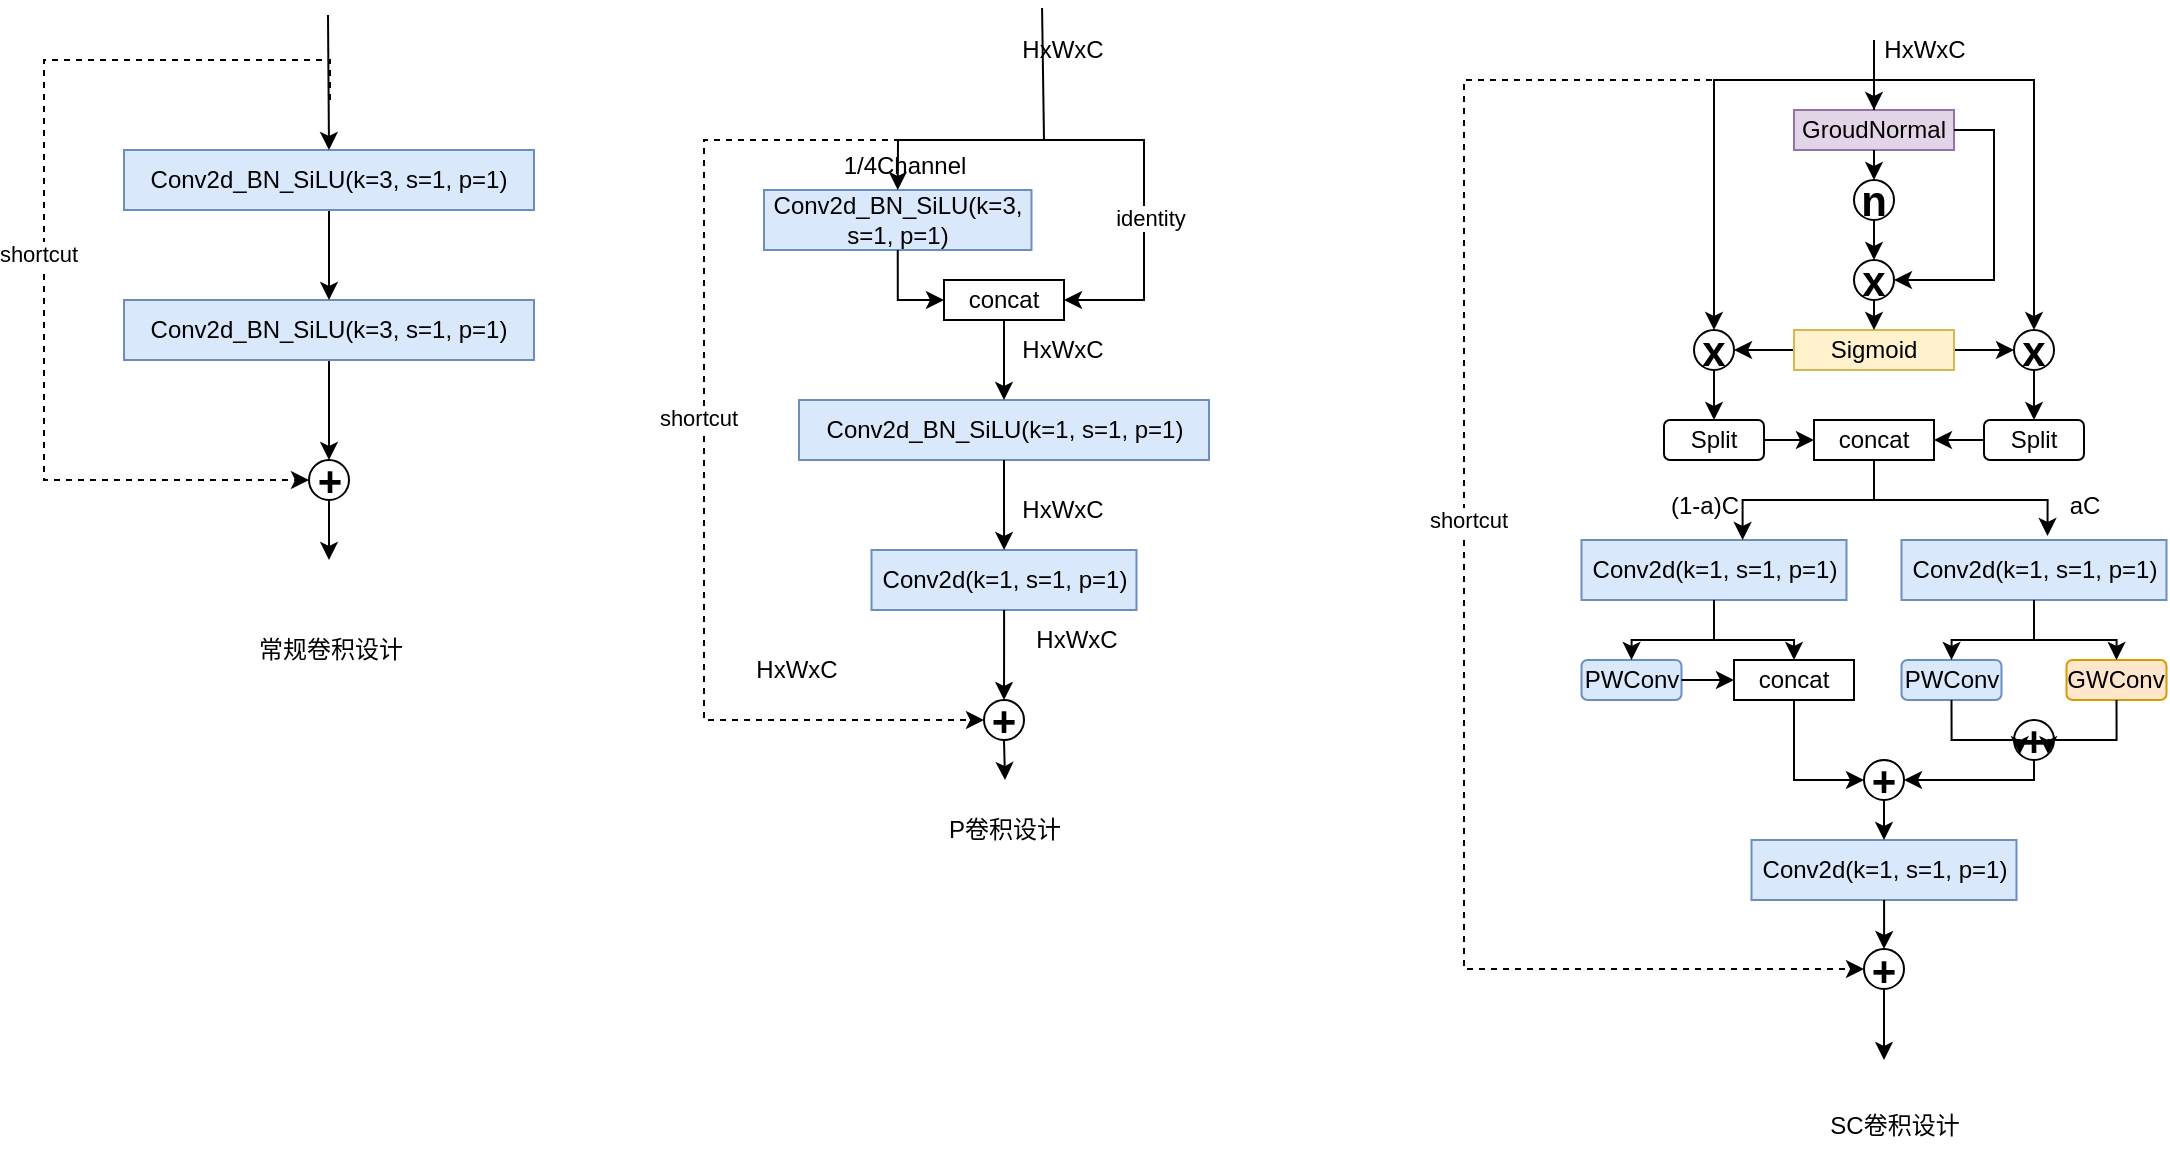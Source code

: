 <mxfile version="21.6.1" type="device">
  <diagram name="第 1 页" id="NDr2Wt75yoK7TmTYEIS4">
    <mxGraphModel dx="1691" dy="516" grid="1" gridSize="10" guides="1" tooltips="1" connect="1" arrows="1" fold="1" page="1" pageScale="1" pageWidth="827" pageHeight="1169" math="1" shadow="0">
      <root>
        <mxCell id="0" />
        <mxCell id="1" parent="0" />
        <mxCell id="ezDp8vNK5PpFwqGVyILw-6" style="edgeStyle=orthogonalEdgeStyle;rounded=0;orthogonalLoop=1;jettySize=auto;html=1;" edge="1" parent="1" source="ezDp8vNK5PpFwqGVyILw-1">
          <mxGeometry relative="1" as="geometry">
            <mxPoint x="122.5" y="330" as="targetPoint" />
          </mxGeometry>
        </mxCell>
        <mxCell id="ezDp8vNK5PpFwqGVyILw-1" value="Conv2d_BN_SiLU(k=3, s=1, p=1)" style="rounded=0;whiteSpace=wrap;html=1;fillColor=#dae8fc;strokeColor=#6c8ebf;" vertex="1" parent="1">
          <mxGeometry x="20" y="250" width="205" height="30" as="geometry" />
        </mxCell>
        <mxCell id="ezDp8vNK5PpFwqGVyILw-5" value="" style="edgeStyle=orthogonalEdgeStyle;rounded=0;orthogonalLoop=1;jettySize=auto;html=1;" edge="1" parent="1" source="ezDp8vNK5PpFwqGVyILw-2" target="ezDp8vNK5PpFwqGVyILw-1">
          <mxGeometry relative="1" as="geometry" />
        </mxCell>
        <mxCell id="ezDp8vNK5PpFwqGVyILw-2" value="Conv2d_BN_SiLU(k=3, s=1, p=1)" style="rounded=0;whiteSpace=wrap;html=1;fillColor=#dae8fc;strokeColor=#6c8ebf;" vertex="1" parent="1">
          <mxGeometry x="20" y="175" width="205" height="30" as="geometry" />
        </mxCell>
        <mxCell id="ezDp8vNK5PpFwqGVyILw-3" value="" style="endArrow=classic;html=1;rounded=0;entryX=0.5;entryY=0;entryDx=0;entryDy=0;" edge="1" parent="1" target="ezDp8vNK5PpFwqGVyILw-2">
          <mxGeometry width="50" height="50" relative="1" as="geometry">
            <mxPoint x="122" y="107.5" as="sourcePoint" />
            <mxPoint x="122" y="157.5" as="targetPoint" />
          </mxGeometry>
        </mxCell>
        <mxCell id="ezDp8vNK5PpFwqGVyILw-10" style="edgeStyle=orthogonalEdgeStyle;rounded=0;orthogonalLoop=1;jettySize=auto;html=1;" edge="1" parent="1" source="ezDp8vNK5PpFwqGVyILw-7">
          <mxGeometry relative="1" as="geometry">
            <mxPoint x="122.5" y="380" as="targetPoint" />
          </mxGeometry>
        </mxCell>
        <mxCell id="ezDp8vNK5PpFwqGVyILw-7" value="&lt;font style=&quot;font-size: 21px;&quot;&gt;&lt;b&gt;+&lt;/b&gt;&lt;/font&gt;" style="ellipse;whiteSpace=wrap;html=1;aspect=fixed;" vertex="1" parent="1">
          <mxGeometry x="112.5" y="330" width="20" height="20" as="geometry" />
        </mxCell>
        <mxCell id="ezDp8vNK5PpFwqGVyILw-8" style="edgeStyle=orthogonalEdgeStyle;rounded=0;orthogonalLoop=1;jettySize=auto;html=1;exitX=0.5;exitY=0;exitDx=0;exitDy=0;dashed=1;entryX=0;entryY=0.5;entryDx=0;entryDy=0;" edge="1" parent="1" target="ezDp8vNK5PpFwqGVyILw-7">
          <mxGeometry relative="1" as="geometry">
            <Array as="points">
              <mxPoint x="123" y="130" />
              <mxPoint x="-20" y="130" />
              <mxPoint x="-20" y="340" />
            </Array>
            <mxPoint x="123" y="150" as="sourcePoint" />
            <mxPoint x="220" y="300" as="targetPoint" />
          </mxGeometry>
        </mxCell>
        <mxCell id="ezDp8vNK5PpFwqGVyILw-9" value="shortcut" style="edgeLabel;html=1;align=center;verticalAlign=middle;resizable=0;points=[];" vertex="1" connectable="0" parent="ezDp8vNK5PpFwqGVyILw-8">
          <mxGeometry x="0.029" y="-3" relative="1" as="geometry">
            <mxPoint as="offset" />
          </mxGeometry>
        </mxCell>
        <mxCell id="ezDp8vNK5PpFwqGVyILw-117" value="" style="group" vertex="1" connectable="0" parent="1">
          <mxGeometry x="310" y="110" width="252.5" height="380" as="geometry" />
        </mxCell>
        <mxCell id="e-fdru-bJ7IoB8VeVcLj-27" style="edgeStyle=orthogonalEdgeStyle;rounded=0;orthogonalLoop=1;jettySize=auto;html=1;entryX=0;entryY=0.5;entryDx=0;entryDy=0;dashed=1;" parent="ezDp8vNK5PpFwqGVyILw-117" target="e-fdru-bJ7IoB8VeVcLj-24" edge="1">
          <mxGeometry relative="1" as="geometry">
            <Array as="points">
              <mxPoint y="60" />
              <mxPoint y="350" />
            </Array>
            <mxPoint x="170" y="60" as="sourcePoint" />
          </mxGeometry>
        </mxCell>
        <mxCell id="e-fdru-bJ7IoB8VeVcLj-28" value="shortcut" style="edgeLabel;html=1;align=center;verticalAlign=middle;resizable=0;points=[];" parent="e-fdru-bJ7IoB8VeVcLj-27" vertex="1" connectable="0">
          <mxGeometry x="0.029" y="-3" relative="1" as="geometry">
            <mxPoint as="offset" />
          </mxGeometry>
        </mxCell>
        <mxCell id="e-fdru-bJ7IoB8VeVcLj-3" value="Conv2d_BN_SiLU(k=1, s=1, p=1)" style="rounded=0;whiteSpace=wrap;html=1;fillColor=#dae8fc;strokeColor=#6c8ebf;" parent="ezDp8vNK5PpFwqGVyILw-117" vertex="1">
          <mxGeometry x="47.5" y="190" width="205" height="30" as="geometry" />
        </mxCell>
        <mxCell id="e-fdru-bJ7IoB8VeVcLj-4" value="Conv2d(k=1, s=1, p=1)" style="rounded=0;whiteSpace=wrap;html=1;fillColor=#dae8fc;strokeColor=#6c8ebf;" parent="ezDp8vNK5PpFwqGVyILw-117" vertex="1">
          <mxGeometry x="83.75" y="265" width="132.5" height="30" as="geometry" />
        </mxCell>
        <mxCell id="e-fdru-bJ7IoB8VeVcLj-22" value="" style="edgeStyle=orthogonalEdgeStyle;rounded=0;orthogonalLoop=1;jettySize=auto;html=1;" parent="ezDp8vNK5PpFwqGVyILw-117" source="e-fdru-bJ7IoB8VeVcLj-3" target="e-fdru-bJ7IoB8VeVcLj-4" edge="1">
          <mxGeometry relative="1" as="geometry" />
        </mxCell>
        <mxCell id="e-fdru-bJ7IoB8VeVcLj-9" value="" style="endArrow=classic;html=1;rounded=0;" parent="ezDp8vNK5PpFwqGVyILw-117" edge="1">
          <mxGeometry width="50" height="50" relative="1" as="geometry">
            <mxPoint x="143" y="60" as="sourcePoint" />
            <mxPoint x="143" y="60" as="targetPoint" />
          </mxGeometry>
        </mxCell>
        <mxCell id="e-fdru-bJ7IoB8VeVcLj-13" value="HxWxC" style="text;html=1;align=center;verticalAlign=middle;resizable=0;points=[];autosize=1;strokeColor=none;fillColor=none;" parent="ezDp8vNK5PpFwqGVyILw-117" vertex="1">
          <mxGeometry x="148.75" y="150" width="60" height="30" as="geometry" />
        </mxCell>
        <mxCell id="e-fdru-bJ7IoB8VeVcLj-14" value="HxWxC" style="text;html=1;align=center;verticalAlign=middle;resizable=0;points=[];autosize=1;strokeColor=none;fillColor=none;" parent="ezDp8vNK5PpFwqGVyILw-117" vertex="1">
          <mxGeometry x="148.75" width="60" height="30" as="geometry" />
        </mxCell>
        <mxCell id="e-fdru-bJ7IoB8VeVcLj-16" value="HxWxC" style="text;html=1;align=center;verticalAlign=middle;resizable=0;points=[];autosize=1;strokeColor=none;fillColor=none;" parent="ezDp8vNK5PpFwqGVyILw-117" vertex="1">
          <mxGeometry x="148.75" y="230" width="60" height="30" as="geometry" />
        </mxCell>
        <mxCell id="e-fdru-bJ7IoB8VeVcLj-46" style="edgeStyle=orthogonalEdgeStyle;rounded=0;orthogonalLoop=1;jettySize=auto;html=1;exitX=0.5;exitY=1;exitDx=0;exitDy=0;" parent="ezDp8vNK5PpFwqGVyILw-117" source="e-fdru-bJ7IoB8VeVcLj-24" edge="1">
          <mxGeometry relative="1" as="geometry">
            <mxPoint x="150.5" y="380" as="targetPoint" />
          </mxGeometry>
        </mxCell>
        <mxCell id="e-fdru-bJ7IoB8VeVcLj-24" value="&lt;font style=&quot;font-size: 21px;&quot;&gt;&lt;b&gt;+&lt;/b&gt;&lt;/font&gt;" style="ellipse;whiteSpace=wrap;html=1;aspect=fixed;" parent="ezDp8vNK5PpFwqGVyILw-117" vertex="1">
          <mxGeometry x="140" y="340" width="20" height="20" as="geometry" />
        </mxCell>
        <mxCell id="e-fdru-bJ7IoB8VeVcLj-25" value="" style="edgeStyle=orthogonalEdgeStyle;rounded=0;orthogonalLoop=1;jettySize=auto;html=1;" parent="ezDp8vNK5PpFwqGVyILw-117" source="e-fdru-bJ7IoB8VeVcLj-4" target="e-fdru-bJ7IoB8VeVcLj-24" edge="1">
          <mxGeometry relative="1" as="geometry" />
        </mxCell>
        <mxCell id="e-fdru-bJ7IoB8VeVcLj-44" value="HxWxC" style="text;html=1;align=center;verticalAlign=middle;resizable=0;points=[];autosize=1;strokeColor=none;fillColor=none;" parent="ezDp8vNK5PpFwqGVyILw-117" vertex="1">
          <mxGeometry x="156.25" y="295" width="60" height="30" as="geometry" />
        </mxCell>
        <mxCell id="e-fdru-bJ7IoB8VeVcLj-45" value="HxWxC" style="text;html=1;align=center;verticalAlign=middle;resizable=0;points=[];autosize=1;strokeColor=none;fillColor=none;" parent="ezDp8vNK5PpFwqGVyILw-117" vertex="1">
          <mxGeometry x="16.25" y="310" width="60" height="30" as="geometry" />
        </mxCell>
        <mxCell id="ezDp8vNK5PpFwqGVyILw-105" value="Conv2d_BN_SiLU(k=3, s=1, p=1)" style="rounded=0;whiteSpace=wrap;html=1;fillColor=#dae8fc;strokeColor=#6c8ebf;" vertex="1" parent="ezDp8vNK5PpFwqGVyILw-117">
          <mxGeometry x="30" y="85" width="133.75" height="30" as="geometry" />
        </mxCell>
        <mxCell id="ezDp8vNK5PpFwqGVyILw-114" style="edgeStyle=orthogonalEdgeStyle;rounded=0;orthogonalLoop=1;jettySize=auto;html=1;exitX=0.5;exitY=1;exitDx=0;exitDy=0;" edge="1" parent="ezDp8vNK5PpFwqGVyILw-117" source="ezDp8vNK5PpFwqGVyILw-108" target="e-fdru-bJ7IoB8VeVcLj-3">
          <mxGeometry relative="1" as="geometry" />
        </mxCell>
        <mxCell id="ezDp8vNK5PpFwqGVyILw-108" value="concat" style="rounded=0;whiteSpace=wrap;html=1;rotation=0;" vertex="1" parent="ezDp8vNK5PpFwqGVyILw-117">
          <mxGeometry x="120" y="130" width="60" height="20" as="geometry" />
        </mxCell>
        <mxCell id="ezDp8vNK5PpFwqGVyILw-107" style="edgeStyle=orthogonalEdgeStyle;rounded=0;orthogonalLoop=1;jettySize=auto;html=1;exitX=0.5;exitY=1;exitDx=0;exitDy=0;" edge="1" parent="ezDp8vNK5PpFwqGVyILw-117" source="ezDp8vNK5PpFwqGVyILw-105" target="ezDp8vNK5PpFwqGVyILw-108">
          <mxGeometry relative="1" as="geometry">
            <mxPoint x="97" y="160" as="targetPoint" />
            <Array as="points">
              <mxPoint x="97" y="140" />
            </Array>
          </mxGeometry>
        </mxCell>
        <mxCell id="ezDp8vNK5PpFwqGVyILw-109" value="" style="endArrow=classic;startArrow=classic;html=1;rounded=0;exitX=0.5;exitY=0;exitDx=0;exitDy=0;entryX=1;entryY=0.5;entryDx=0;entryDy=0;" edge="1" parent="ezDp8vNK5PpFwqGVyILw-117" source="ezDp8vNK5PpFwqGVyILw-105" target="ezDp8vNK5PpFwqGVyILw-108">
          <mxGeometry width="50" height="50" relative="1" as="geometry">
            <mxPoint x="110" y="220" as="sourcePoint" />
            <mxPoint x="290" y="190" as="targetPoint" />
            <Array as="points">
              <mxPoint x="97" y="60" />
              <mxPoint x="220" y="60" />
              <mxPoint x="220" y="110" />
              <mxPoint x="220" y="140" />
            </Array>
          </mxGeometry>
        </mxCell>
        <mxCell id="ezDp8vNK5PpFwqGVyILw-116" value="identity" style="edgeLabel;html=1;align=center;verticalAlign=middle;resizable=0;points=[];" vertex="1" connectable="0" parent="ezDp8vNK5PpFwqGVyILw-109">
          <mxGeometry x="0.396" y="3" relative="1" as="geometry">
            <mxPoint as="offset" />
          </mxGeometry>
        </mxCell>
        <mxCell id="ezDp8vNK5PpFwqGVyILw-111" value="" style="endArrow=none;html=1;rounded=0;entryX=0.338;entryY=-0.2;entryDx=0;entryDy=0;entryPerimeter=0;" edge="1" parent="ezDp8vNK5PpFwqGVyILw-117" target="e-fdru-bJ7IoB8VeVcLj-14">
          <mxGeometry width="50" height="50" relative="1" as="geometry">
            <mxPoint x="170" y="60" as="sourcePoint" />
            <mxPoint x="160" y="170" as="targetPoint" />
          </mxGeometry>
        </mxCell>
        <mxCell id="ezDp8vNK5PpFwqGVyILw-115" value="1/4Channel" style="text;html=1;align=center;verticalAlign=middle;resizable=0;points=[];autosize=1;strokeColor=none;fillColor=none;" vertex="1" parent="ezDp8vNK5PpFwqGVyILw-117">
          <mxGeometry x="60" y="58" width="80" height="30" as="geometry" />
        </mxCell>
        <mxCell id="ezDp8vNK5PpFwqGVyILw-118" value="" style="group" vertex="1" connectable="0" parent="1">
          <mxGeometry x="690" y="110" width="351.25" height="520" as="geometry" />
        </mxCell>
        <mxCell id="ezDp8vNK5PpFwqGVyILw-11" value="" style="endArrow=classic;html=1;rounded=0;entryX=0.5;entryY=0;entryDx=0;entryDy=0;" edge="1" parent="ezDp8vNK5PpFwqGVyILw-118" target="ezDp8vNK5PpFwqGVyILw-12">
          <mxGeometry width="50" height="50" relative="1" as="geometry">
            <mxPoint x="205" y="10" as="sourcePoint" />
            <mxPoint x="205" y="40" as="targetPoint" />
          </mxGeometry>
        </mxCell>
        <mxCell id="ezDp8vNK5PpFwqGVyILw-12" value="GroudNormal" style="rounded=0;whiteSpace=wrap;html=1;fillColor=#e1d5e7;strokeColor=#9673a6;" vertex="1" parent="ezDp8vNK5PpFwqGVyILw-118">
          <mxGeometry x="165" y="45" width="80" height="20" as="geometry" />
        </mxCell>
        <mxCell id="ezDp8vNK5PpFwqGVyILw-17" value="&lt;span style=&quot;font-size: 21px;&quot;&gt;&lt;b&gt;x&lt;/b&gt;&lt;/span&gt;" style="ellipse;whiteSpace=wrap;html=1;aspect=fixed;" vertex="1" parent="ezDp8vNK5PpFwqGVyILw-118">
          <mxGeometry x="115" y="155" width="20" height="20" as="geometry" />
        </mxCell>
        <mxCell id="ezDp8vNK5PpFwqGVyILw-23" style="edgeStyle=orthogonalEdgeStyle;rounded=0;orthogonalLoop=1;jettySize=auto;html=1;exitX=0.5;exitY=0;exitDx=0;exitDy=0;entryX=0.5;entryY=0;entryDx=0;entryDy=0;" edge="1" parent="ezDp8vNK5PpFwqGVyILw-118" source="ezDp8vNK5PpFwqGVyILw-12" target="ezDp8vNK5PpFwqGVyILw-17">
          <mxGeometry relative="1" as="geometry">
            <Array as="points">
              <mxPoint x="205" y="30" />
              <mxPoint x="125" y="30" />
            </Array>
          </mxGeometry>
        </mxCell>
        <mxCell id="ezDp8vNK5PpFwqGVyILw-18" value="&lt;font style=&quot;font-size: 21px;&quot;&gt;&lt;b&gt;x&lt;/b&gt;&lt;/font&gt;" style="ellipse;whiteSpace=wrap;html=1;aspect=fixed;" vertex="1" parent="ezDp8vNK5PpFwqGVyILw-118">
          <mxGeometry x="275" y="155" width="20" height="20" as="geometry" />
        </mxCell>
        <mxCell id="ezDp8vNK5PpFwqGVyILw-22" style="edgeStyle=orthogonalEdgeStyle;rounded=0;orthogonalLoop=1;jettySize=auto;html=1;exitX=0.5;exitY=0;exitDx=0;exitDy=0;entryX=0.5;entryY=0;entryDx=0;entryDy=0;" edge="1" parent="ezDp8vNK5PpFwqGVyILw-118" source="ezDp8vNK5PpFwqGVyILw-12" target="ezDp8vNK5PpFwqGVyILw-18">
          <mxGeometry relative="1" as="geometry">
            <Array as="points">
              <mxPoint x="205" y="30" />
              <mxPoint x="285" y="30" />
            </Array>
          </mxGeometry>
        </mxCell>
        <mxCell id="ezDp8vNK5PpFwqGVyILw-26" value="&lt;span style=&quot;font-size: 21px;&quot;&gt;&lt;b&gt;n&lt;/b&gt;&lt;/span&gt;" style="ellipse;whiteSpace=wrap;html=1;aspect=fixed;" vertex="1" parent="ezDp8vNK5PpFwqGVyILw-118">
          <mxGeometry x="195" y="80" width="20" height="20" as="geometry" />
        </mxCell>
        <mxCell id="ezDp8vNK5PpFwqGVyILw-28" style="edgeStyle=orthogonalEdgeStyle;rounded=0;orthogonalLoop=1;jettySize=auto;html=1;exitX=0.5;exitY=1;exitDx=0;exitDy=0;entryX=0.5;entryY=0;entryDx=0;entryDy=0;" edge="1" parent="ezDp8vNK5PpFwqGVyILw-118" source="ezDp8vNK5PpFwqGVyILw-12" target="ezDp8vNK5PpFwqGVyILw-26">
          <mxGeometry relative="1" as="geometry" />
        </mxCell>
        <mxCell id="ezDp8vNK5PpFwqGVyILw-27" value="&lt;span style=&quot;font-size: 21px;&quot;&gt;&lt;b&gt;x&lt;/b&gt;&lt;/span&gt;" style="ellipse;whiteSpace=wrap;html=1;aspect=fixed;" vertex="1" parent="ezDp8vNK5PpFwqGVyILw-118">
          <mxGeometry x="195" y="120" width="20" height="20" as="geometry" />
        </mxCell>
        <mxCell id="ezDp8vNK5PpFwqGVyILw-67" style="edgeStyle=orthogonalEdgeStyle;rounded=0;orthogonalLoop=1;jettySize=auto;html=1;exitX=1;exitY=0.5;exitDx=0;exitDy=0;entryX=1;entryY=0.5;entryDx=0;entryDy=0;" edge="1" parent="ezDp8vNK5PpFwqGVyILw-118" source="ezDp8vNK5PpFwqGVyILw-12" target="ezDp8vNK5PpFwqGVyILw-27">
          <mxGeometry relative="1" as="geometry" />
        </mxCell>
        <mxCell id="ezDp8vNK5PpFwqGVyILw-29" style="edgeStyle=orthogonalEdgeStyle;rounded=0;orthogonalLoop=1;jettySize=auto;html=1;exitX=0.5;exitY=1;exitDx=0;exitDy=0;entryX=0.5;entryY=0;entryDx=0;entryDy=0;" edge="1" parent="ezDp8vNK5PpFwqGVyILw-118" source="ezDp8vNK5PpFwqGVyILw-26" target="ezDp8vNK5PpFwqGVyILw-27">
          <mxGeometry relative="1" as="geometry" />
        </mxCell>
        <mxCell id="ezDp8vNK5PpFwqGVyILw-41" value="" style="edgeStyle=orthogonalEdgeStyle;rounded=0;orthogonalLoop=1;jettySize=auto;html=1;" edge="1" parent="ezDp8vNK5PpFwqGVyILw-118" source="ezDp8vNK5PpFwqGVyILw-40" target="ezDp8vNK5PpFwqGVyILw-18">
          <mxGeometry relative="1" as="geometry" />
        </mxCell>
        <mxCell id="ezDp8vNK5PpFwqGVyILw-46" style="edgeStyle=orthogonalEdgeStyle;rounded=0;orthogonalLoop=1;jettySize=auto;html=1;exitX=0;exitY=0.5;exitDx=0;exitDy=0;entryX=1;entryY=0.5;entryDx=0;entryDy=0;" edge="1" parent="ezDp8vNK5PpFwqGVyILw-118" source="ezDp8vNK5PpFwqGVyILw-40" target="ezDp8vNK5PpFwqGVyILw-17">
          <mxGeometry relative="1" as="geometry" />
        </mxCell>
        <mxCell id="ezDp8vNK5PpFwqGVyILw-40" value="Sigmoid" style="rounded=0;whiteSpace=wrap;html=1;fillColor=#fff2cc;strokeColor=#d6b656;" vertex="1" parent="ezDp8vNK5PpFwqGVyILw-118">
          <mxGeometry x="165" y="155" width="80" height="20" as="geometry" />
        </mxCell>
        <mxCell id="ezDp8vNK5PpFwqGVyILw-47" style="edgeStyle=orthogonalEdgeStyle;rounded=0;orthogonalLoop=1;jettySize=auto;html=1;exitX=0.5;exitY=1;exitDx=0;exitDy=0;entryX=0.5;entryY=0;entryDx=0;entryDy=0;" edge="1" parent="ezDp8vNK5PpFwqGVyILw-118" source="ezDp8vNK5PpFwqGVyILw-27" target="ezDp8vNK5PpFwqGVyILw-40">
          <mxGeometry relative="1" as="geometry" />
        </mxCell>
        <mxCell id="ezDp8vNK5PpFwqGVyILw-49" value="Split" style="rounded=1;whiteSpace=wrap;html=1;" vertex="1" parent="ezDp8vNK5PpFwqGVyILw-118">
          <mxGeometry x="260" y="200" width="50" height="20" as="geometry" />
        </mxCell>
        <mxCell id="ezDp8vNK5PpFwqGVyILw-53" value="" style="edgeStyle=orthogonalEdgeStyle;rounded=0;orthogonalLoop=1;jettySize=auto;html=1;" edge="1" parent="ezDp8vNK5PpFwqGVyILw-118" source="ezDp8vNK5PpFwqGVyILw-18" target="ezDp8vNK5PpFwqGVyILw-49">
          <mxGeometry relative="1" as="geometry" />
        </mxCell>
        <mxCell id="ezDp8vNK5PpFwqGVyILw-51" value="Split" style="rounded=1;whiteSpace=wrap;html=1;" vertex="1" parent="ezDp8vNK5PpFwqGVyILw-118">
          <mxGeometry x="100" y="200" width="50" height="20" as="geometry" />
        </mxCell>
        <mxCell id="ezDp8vNK5PpFwqGVyILw-52" value="" style="edgeStyle=orthogonalEdgeStyle;rounded=0;orthogonalLoop=1;jettySize=auto;html=1;" edge="1" parent="ezDp8vNK5PpFwqGVyILw-118" source="ezDp8vNK5PpFwqGVyILw-17" target="ezDp8vNK5PpFwqGVyILw-51">
          <mxGeometry relative="1" as="geometry" />
        </mxCell>
        <mxCell id="ezDp8vNK5PpFwqGVyILw-54" value="concat" style="rounded=0;whiteSpace=wrap;html=1;rotation=0;" vertex="1" parent="ezDp8vNK5PpFwqGVyILw-118">
          <mxGeometry x="175" y="200" width="60" height="20" as="geometry" />
        </mxCell>
        <mxCell id="ezDp8vNK5PpFwqGVyILw-56" value="" style="edgeStyle=orthogonalEdgeStyle;rounded=0;orthogonalLoop=1;jettySize=auto;html=1;" edge="1" parent="ezDp8vNK5PpFwqGVyILw-118" source="ezDp8vNK5PpFwqGVyILw-49" target="ezDp8vNK5PpFwqGVyILw-54">
          <mxGeometry relative="1" as="geometry" />
        </mxCell>
        <mxCell id="ezDp8vNK5PpFwqGVyILw-55" value="" style="edgeStyle=orthogonalEdgeStyle;rounded=0;orthogonalLoop=1;jettySize=auto;html=1;" edge="1" parent="ezDp8vNK5PpFwqGVyILw-118" source="ezDp8vNK5PpFwqGVyILw-51" target="ezDp8vNK5PpFwqGVyILw-54">
          <mxGeometry relative="1" as="geometry" />
        </mxCell>
        <mxCell id="ezDp8vNK5PpFwqGVyILw-60" value="Conv2d(k=1, s=1, p=1)" style="rounded=0;whiteSpace=wrap;html=1;fillColor=#dae8fc;strokeColor=#6c8ebf;" vertex="1" parent="ezDp8vNK5PpFwqGVyILw-118">
          <mxGeometry x="218.75" y="260" width="132.5" height="30" as="geometry" />
        </mxCell>
        <mxCell id="ezDp8vNK5PpFwqGVyILw-63" style="edgeStyle=orthogonalEdgeStyle;rounded=0;orthogonalLoop=1;jettySize=auto;html=1;exitX=0.5;exitY=1;exitDx=0;exitDy=0;entryX=0.551;entryY=-0.067;entryDx=0;entryDy=0;entryPerimeter=0;" edge="1" parent="ezDp8vNK5PpFwqGVyILw-118" source="ezDp8vNK5PpFwqGVyILw-54" target="ezDp8vNK5PpFwqGVyILw-60">
          <mxGeometry relative="1" as="geometry" />
        </mxCell>
        <mxCell id="ezDp8vNK5PpFwqGVyILw-61" value="Conv2d(k=1, s=1, p=1)" style="rounded=0;whiteSpace=wrap;html=1;fillColor=#dae8fc;strokeColor=#6c8ebf;" vertex="1" parent="ezDp8vNK5PpFwqGVyILw-118">
          <mxGeometry x="58.75" y="260" width="132.5" height="30" as="geometry" />
        </mxCell>
        <mxCell id="ezDp8vNK5PpFwqGVyILw-62" style="edgeStyle=orthogonalEdgeStyle;rounded=0;orthogonalLoop=1;jettySize=auto;html=1;exitX=0.5;exitY=1;exitDx=0;exitDy=0;entryX=0.608;entryY=0;entryDx=0;entryDy=0;entryPerimeter=0;" edge="1" parent="ezDp8vNK5PpFwqGVyILw-118" source="ezDp8vNK5PpFwqGVyILw-54" target="ezDp8vNK5PpFwqGVyILw-61">
          <mxGeometry relative="1" as="geometry" />
        </mxCell>
        <mxCell id="ezDp8vNK5PpFwqGVyILw-64" value="aC" style="text;html=1;align=center;verticalAlign=middle;resizable=0;points=[];autosize=1;strokeColor=none;fillColor=none;" vertex="1" parent="ezDp8vNK5PpFwqGVyILw-118">
          <mxGeometry x="290" y="228" width="40" height="30" as="geometry" />
        </mxCell>
        <mxCell id="ezDp8vNK5PpFwqGVyILw-65" value="(1-a)C" style="text;html=1;align=center;verticalAlign=middle;resizable=0;points=[];autosize=1;strokeColor=none;fillColor=none;" vertex="1" parent="ezDp8vNK5PpFwqGVyILw-118">
          <mxGeometry x="90" y="228" width="60" height="30" as="geometry" />
        </mxCell>
        <mxCell id="ezDp8vNK5PpFwqGVyILw-69" value="PWConv" style="rounded=1;whiteSpace=wrap;html=1;fillColor=#dae8fc;strokeColor=#6c8ebf;" vertex="1" parent="ezDp8vNK5PpFwqGVyILw-118">
          <mxGeometry x="58.75" y="320" width="50" height="20" as="geometry" />
        </mxCell>
        <mxCell id="ezDp8vNK5PpFwqGVyILw-75" style="edgeStyle=orthogonalEdgeStyle;rounded=0;orthogonalLoop=1;jettySize=auto;html=1;exitX=0.5;exitY=1;exitDx=0;exitDy=0;entryX=0.5;entryY=0;entryDx=0;entryDy=0;" edge="1" parent="ezDp8vNK5PpFwqGVyILw-118" source="ezDp8vNK5PpFwqGVyILw-61" target="ezDp8vNK5PpFwqGVyILw-69">
          <mxGeometry relative="1" as="geometry" />
        </mxCell>
        <mxCell id="ezDp8vNK5PpFwqGVyILw-70" value="PWConv" style="rounded=1;whiteSpace=wrap;html=1;fillColor=#dae8fc;strokeColor=#6c8ebf;" vertex="1" parent="ezDp8vNK5PpFwqGVyILw-118">
          <mxGeometry x="218.75" y="320" width="50" height="20" as="geometry" />
        </mxCell>
        <mxCell id="ezDp8vNK5PpFwqGVyILw-78" style="edgeStyle=orthogonalEdgeStyle;rounded=0;orthogonalLoop=1;jettySize=auto;html=1;exitX=0.5;exitY=1;exitDx=0;exitDy=0;entryX=0.5;entryY=0;entryDx=0;entryDy=0;" edge="1" parent="ezDp8vNK5PpFwqGVyILw-118" source="ezDp8vNK5PpFwqGVyILw-60" target="ezDp8vNK5PpFwqGVyILw-70">
          <mxGeometry relative="1" as="geometry" />
        </mxCell>
        <mxCell id="ezDp8vNK5PpFwqGVyILw-71" value="GWConv" style="rounded=1;whiteSpace=wrap;html=1;fillColor=#ffe6cc;strokeColor=#d79b00;" vertex="1" parent="ezDp8vNK5PpFwqGVyILw-118">
          <mxGeometry x="301.25" y="320" width="50" height="20" as="geometry" />
        </mxCell>
        <mxCell id="ezDp8vNK5PpFwqGVyILw-79" style="edgeStyle=orthogonalEdgeStyle;rounded=0;orthogonalLoop=1;jettySize=auto;html=1;exitX=0.5;exitY=1;exitDx=0;exitDy=0;entryX=0.5;entryY=0;entryDx=0;entryDy=0;" edge="1" parent="ezDp8vNK5PpFwqGVyILw-118" source="ezDp8vNK5PpFwqGVyILw-60" target="ezDp8vNK5PpFwqGVyILw-71">
          <mxGeometry relative="1" as="geometry" />
        </mxCell>
        <mxCell id="ezDp8vNK5PpFwqGVyILw-73" value="concat" style="rounded=0;whiteSpace=wrap;html=1;rotation=0;" vertex="1" parent="ezDp8vNK5PpFwqGVyILw-118">
          <mxGeometry x="135" y="320" width="60" height="20" as="geometry" />
        </mxCell>
        <mxCell id="ezDp8vNK5PpFwqGVyILw-76" style="edgeStyle=orthogonalEdgeStyle;rounded=0;orthogonalLoop=1;jettySize=auto;html=1;exitX=0.5;exitY=1;exitDx=0;exitDy=0;entryX=0.5;entryY=0;entryDx=0;entryDy=0;" edge="1" parent="ezDp8vNK5PpFwqGVyILw-118" source="ezDp8vNK5PpFwqGVyILw-61" target="ezDp8vNK5PpFwqGVyILw-73">
          <mxGeometry relative="1" as="geometry" />
        </mxCell>
        <mxCell id="ezDp8vNK5PpFwqGVyILw-77" value="" style="edgeStyle=orthogonalEdgeStyle;rounded=0;orthogonalLoop=1;jettySize=auto;html=1;" edge="1" parent="ezDp8vNK5PpFwqGVyILw-118" source="ezDp8vNK5PpFwqGVyILw-69" target="ezDp8vNK5PpFwqGVyILw-73">
          <mxGeometry relative="1" as="geometry" />
        </mxCell>
        <mxCell id="ezDp8vNK5PpFwqGVyILw-82" value="&lt;font style=&quot;font-size: 21px;&quot;&gt;&lt;b&gt;+&lt;/b&gt;&lt;/font&gt;" style="ellipse;whiteSpace=wrap;html=1;aspect=fixed;" vertex="1" parent="ezDp8vNK5PpFwqGVyILw-118">
          <mxGeometry x="275" y="350" width="20" height="20" as="geometry" />
        </mxCell>
        <mxCell id="ezDp8vNK5PpFwqGVyILw-87" style="edgeStyle=orthogonalEdgeStyle;rounded=0;orthogonalLoop=1;jettySize=auto;html=1;exitX=0.5;exitY=1;exitDx=0;exitDy=0;entryX=0;entryY=1;entryDx=0;entryDy=0;" edge="1" parent="ezDp8vNK5PpFwqGVyILw-118" source="ezDp8vNK5PpFwqGVyILw-70" target="ezDp8vNK5PpFwqGVyILw-82">
          <mxGeometry relative="1" as="geometry" />
        </mxCell>
        <mxCell id="ezDp8vNK5PpFwqGVyILw-88" style="edgeStyle=orthogonalEdgeStyle;rounded=0;orthogonalLoop=1;jettySize=auto;html=1;exitX=0.5;exitY=1;exitDx=0;exitDy=0;entryX=1;entryY=1;entryDx=0;entryDy=0;" edge="1" parent="ezDp8vNK5PpFwqGVyILw-118" source="ezDp8vNK5PpFwqGVyILw-71" target="ezDp8vNK5PpFwqGVyILw-82">
          <mxGeometry relative="1" as="geometry" />
        </mxCell>
        <mxCell id="ezDp8vNK5PpFwqGVyILw-90" value="&lt;font style=&quot;font-size: 21px;&quot;&gt;&lt;b&gt;+&lt;/b&gt;&lt;/font&gt;" style="ellipse;whiteSpace=wrap;html=1;aspect=fixed;" vertex="1" parent="ezDp8vNK5PpFwqGVyILw-118">
          <mxGeometry x="200" y="370" width="20" height="20" as="geometry" />
        </mxCell>
        <mxCell id="ezDp8vNK5PpFwqGVyILw-80" style="edgeStyle=orthogonalEdgeStyle;rounded=0;orthogonalLoop=1;jettySize=auto;html=1;exitX=0.5;exitY=1;exitDx=0;exitDy=0;entryX=0;entryY=0.5;entryDx=0;entryDy=0;" edge="1" parent="ezDp8vNK5PpFwqGVyILw-118" source="ezDp8vNK5PpFwqGVyILw-73" target="ezDp8vNK5PpFwqGVyILw-90">
          <mxGeometry relative="1" as="geometry">
            <mxPoint x="180" y="370" as="targetPoint" />
          </mxGeometry>
        </mxCell>
        <mxCell id="ezDp8vNK5PpFwqGVyILw-91" style="edgeStyle=orthogonalEdgeStyle;rounded=0;orthogonalLoop=1;jettySize=auto;html=1;exitX=0.5;exitY=1;exitDx=0;exitDy=0;entryX=1;entryY=0.5;entryDx=0;entryDy=0;" edge="1" parent="ezDp8vNK5PpFwqGVyILw-118" source="ezDp8vNK5PpFwqGVyILw-82" target="ezDp8vNK5PpFwqGVyILw-90">
          <mxGeometry relative="1" as="geometry">
            <Array as="points">
              <mxPoint x="285" y="380" />
            </Array>
          </mxGeometry>
        </mxCell>
        <mxCell id="ezDp8vNK5PpFwqGVyILw-93" value="HxWxC" style="text;html=1;align=center;verticalAlign=middle;resizable=0;points=[];autosize=1;strokeColor=none;fillColor=none;" vertex="1" parent="ezDp8vNK5PpFwqGVyILw-118">
          <mxGeometry x="200" width="60" height="30" as="geometry" />
        </mxCell>
        <mxCell id="ezDp8vNK5PpFwqGVyILw-94" value="Conv2d(k=1, s=1, p=1)" style="rounded=0;whiteSpace=wrap;html=1;fillColor=#dae8fc;strokeColor=#6c8ebf;" vertex="1" parent="ezDp8vNK5PpFwqGVyILw-118">
          <mxGeometry x="143.75" y="410" width="132.5" height="30" as="geometry" />
        </mxCell>
        <mxCell id="ezDp8vNK5PpFwqGVyILw-95" value="" style="edgeStyle=orthogonalEdgeStyle;rounded=0;orthogonalLoop=1;jettySize=auto;html=1;" edge="1" parent="ezDp8vNK5PpFwqGVyILw-118" source="ezDp8vNK5PpFwqGVyILw-90" target="ezDp8vNK5PpFwqGVyILw-94">
          <mxGeometry relative="1" as="geometry" />
        </mxCell>
        <mxCell id="ezDp8vNK5PpFwqGVyILw-104" style="edgeStyle=orthogonalEdgeStyle;rounded=0;orthogonalLoop=1;jettySize=auto;html=1;" edge="1" parent="ezDp8vNK5PpFwqGVyILw-118" source="ezDp8vNK5PpFwqGVyILw-97">
          <mxGeometry relative="1" as="geometry">
            <mxPoint x="210" y="520" as="targetPoint" />
          </mxGeometry>
        </mxCell>
        <mxCell id="ezDp8vNK5PpFwqGVyILw-97" value="&lt;font style=&quot;font-size: 21px;&quot;&gt;&lt;b&gt;+&lt;/b&gt;&lt;/font&gt;" style="ellipse;whiteSpace=wrap;html=1;aspect=fixed;" vertex="1" parent="ezDp8vNK5PpFwqGVyILw-118">
          <mxGeometry x="200" y="464.5" width="20" height="20" as="geometry" />
        </mxCell>
        <mxCell id="ezDp8vNK5PpFwqGVyILw-102" style="edgeStyle=orthogonalEdgeStyle;rounded=0;orthogonalLoop=1;jettySize=auto;html=1;exitX=0.5;exitY=0;exitDx=0;exitDy=0;entryX=0;entryY=0.5;entryDx=0;entryDy=0;dashed=1;" edge="1" parent="ezDp8vNK5PpFwqGVyILw-118" source="ezDp8vNK5PpFwqGVyILw-12" target="ezDp8vNK5PpFwqGVyILw-97">
          <mxGeometry relative="1" as="geometry">
            <Array as="points">
              <mxPoint x="205" y="30" />
              <mxPoint y="30" />
              <mxPoint y="475" />
            </Array>
          </mxGeometry>
        </mxCell>
        <mxCell id="ezDp8vNK5PpFwqGVyILw-103" value="shortcut" style="edgeLabel;html=1;align=center;verticalAlign=middle;resizable=0;points=[];" vertex="1" connectable="0" parent="ezDp8vNK5PpFwqGVyILw-102">
          <mxGeometry x="0.018" y="2" relative="1" as="geometry">
            <mxPoint as="offset" />
          </mxGeometry>
        </mxCell>
        <mxCell id="ezDp8vNK5PpFwqGVyILw-101" value="" style="edgeStyle=orthogonalEdgeStyle;rounded=0;orthogonalLoop=1;jettySize=auto;html=1;" edge="1" parent="ezDp8vNK5PpFwqGVyILw-118" source="ezDp8vNK5PpFwqGVyILw-94" target="ezDp8vNK5PpFwqGVyILw-97">
          <mxGeometry relative="1" as="geometry" />
        </mxCell>
        <mxCell id="ezDp8vNK5PpFwqGVyILw-119" value="常规卷积设计" style="text;html=1;align=center;verticalAlign=middle;resizable=0;points=[];autosize=1;strokeColor=none;fillColor=none;" vertex="1" parent="1">
          <mxGeometry x="72.5" y="410" width="100" height="30" as="geometry" />
        </mxCell>
        <mxCell id="ezDp8vNK5PpFwqGVyILw-120" value="P卷积设计" style="text;html=1;align=center;verticalAlign=middle;resizable=0;points=[];autosize=1;strokeColor=none;fillColor=none;" vertex="1" parent="1">
          <mxGeometry x="420" y="500" width="80" height="30" as="geometry" />
        </mxCell>
        <mxCell id="ezDp8vNK5PpFwqGVyILw-121" value="SC卷积设计" style="text;html=1;align=center;verticalAlign=middle;resizable=0;points=[];autosize=1;strokeColor=none;fillColor=none;" vertex="1" parent="1">
          <mxGeometry x="860" y="648" width="90" height="30" as="geometry" />
        </mxCell>
      </root>
    </mxGraphModel>
  </diagram>
</mxfile>
